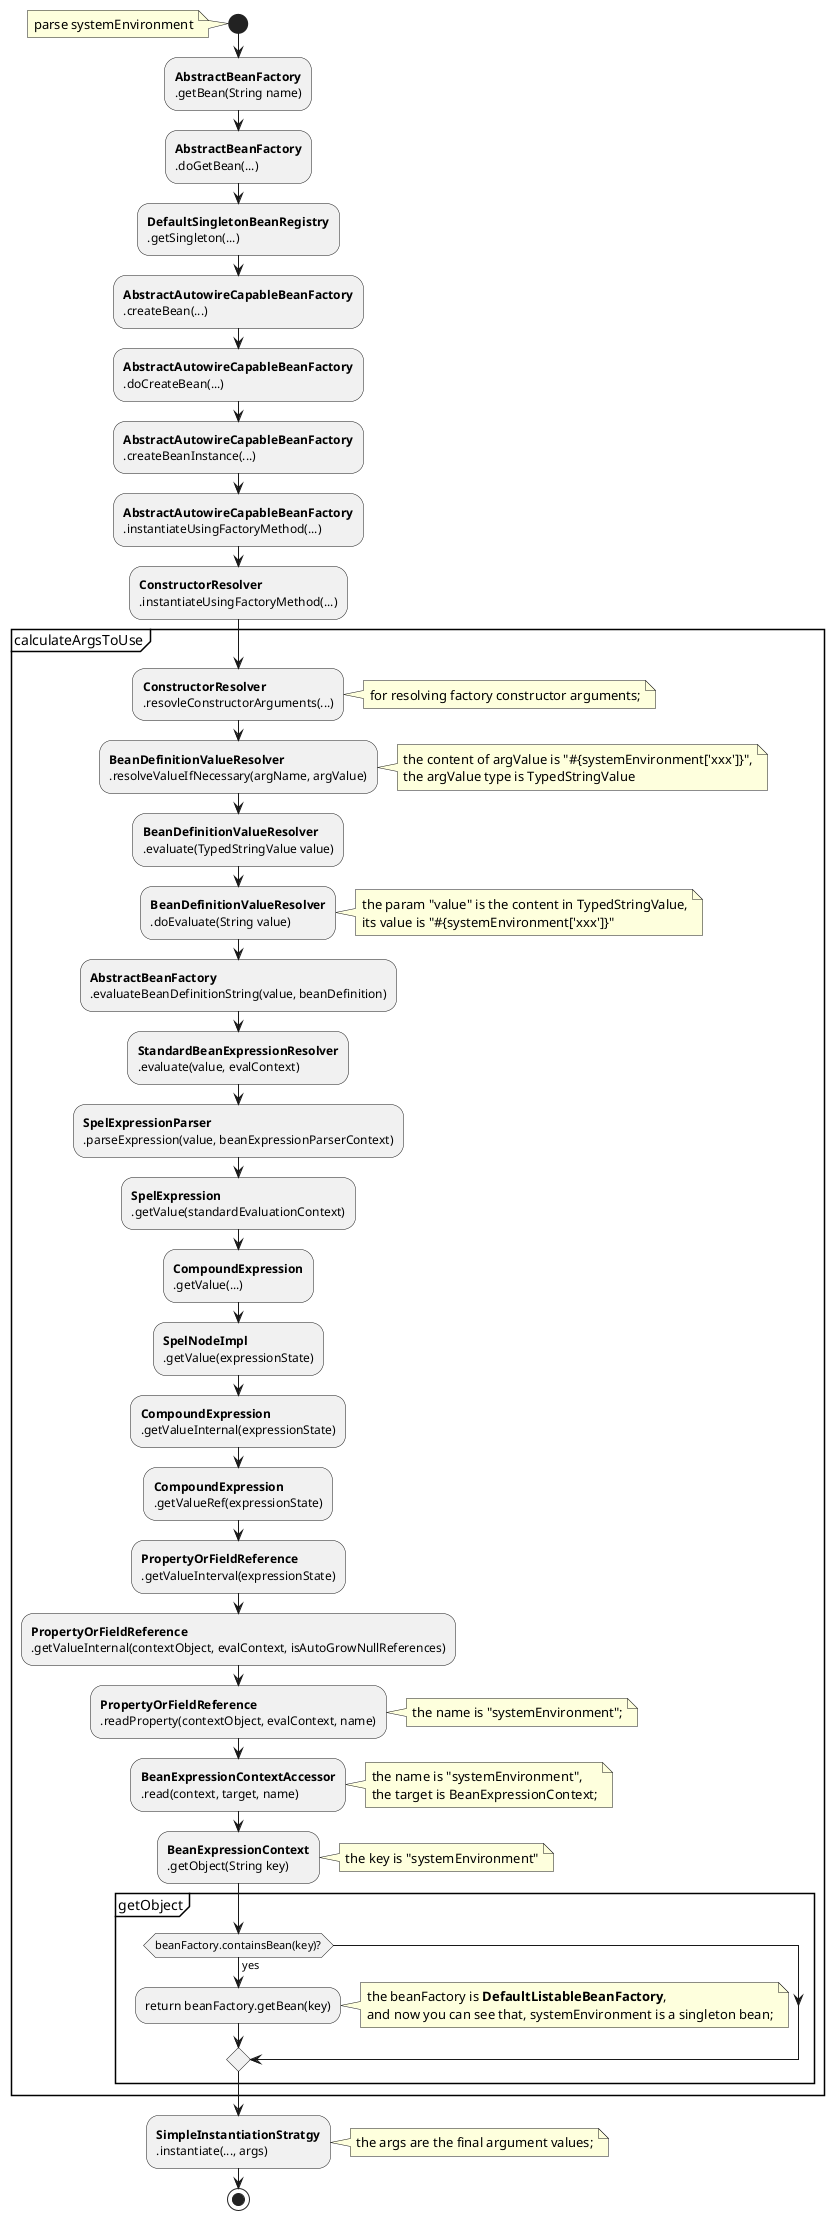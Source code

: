 @startuml
start
note left: parse systemEnvironment
:**AbstractBeanFactory**
.getBean(String name);

:**AbstractBeanFactory**
.doGetBean(...);

:**DefaultSingletonBeanRegistry**
.getSingleton(...);

:**AbstractAutowireCapableBeanFactory**
.createBean(...);

:**AbstractAutowireCapableBeanFactory**
.doCreateBean(...);

:**AbstractAutowireCapableBeanFactory**
.createBeanInstance(...);

:**AbstractAutowireCapableBeanFactory**
.instantiateUsingFactoryMethod(...);

:**ConstructorResolver**
.instantiateUsingFactoryMethod(...);

partition calculateArgsToUse {
	:**ConstructorResolver**
	.resovleConstructorArguments(...);
	note right: for resolving factory constructor arguments;

	:**BeanDefinitionValueResolver**
	.resolveValueIfNecessary(argName, argValue);
	note right
	the content of argValue is "#{systemEnvironment['xxx']}",
	the argValue type is TypedStringValue
	end note

	:**BeanDefinitionValueResolver**
	.evaluate(TypedStringValue value);


	:**BeanDefinitionValueResolver**
	.doEvaluate(String value);
	note right
	the param "value" is the content in TypedStringValue,
	its value is "#{systemEnvironment['xxx']}"
	end note

	:**AbstractBeanFactory**
	.evaluateBeanDefinitionString(value, beanDefinition);

	:**StandardBeanExpressionResolver**
	.evaluate(value, evalContext);

	:**SpelExpressionParser**
	.parseExpression(value, beanExpressionParserContext);

	:**SpelExpression**
	.getValue(standardEvaluationContext);

	:**CompoundExpression**
	.getValue(...);

	:**SpelNodeImpl**
	.getValue(expressionState);

	:**CompoundExpression**
	.getValueInternal(expressionState);

	:**CompoundExpression**
	.getValueRef(expressionState);

	:**PropertyOrFieldReference**
	.getValueInterval(expressionState);

	:**PropertyOrFieldReference**
	.getValueInternal(contextObject, evalContext, isAutoGrowNullReferences);

	:**PropertyOrFieldReference**
	.readProperty(contextObject, evalContext, name);
	note right: the name is "systemEnvironment";

	:**BeanExpressionContextAccessor**
	.read(context, target, name);
	note right
	the name is "systemEnvironment",
	the target is BeanExpressionContext;
	end note

	:**BeanExpressionContext**
	.getObject(String key);
	note right: the key is "systemEnvironment"

	partition getObject {
		if (beanFactory.containsBean(key)?) then(yes)
			:return beanFactory.getBean(key);
			note right
			the beanFactory is **DefaultListableBeanFactory**,
			and now you can see that, systemEnvironment is a singleton bean;
			end note
		endif
	}
}

:**SimpleInstantiationStratgy**
.instantiate(..., args);
note right: the args are the final argument values;

stop
@enduml
